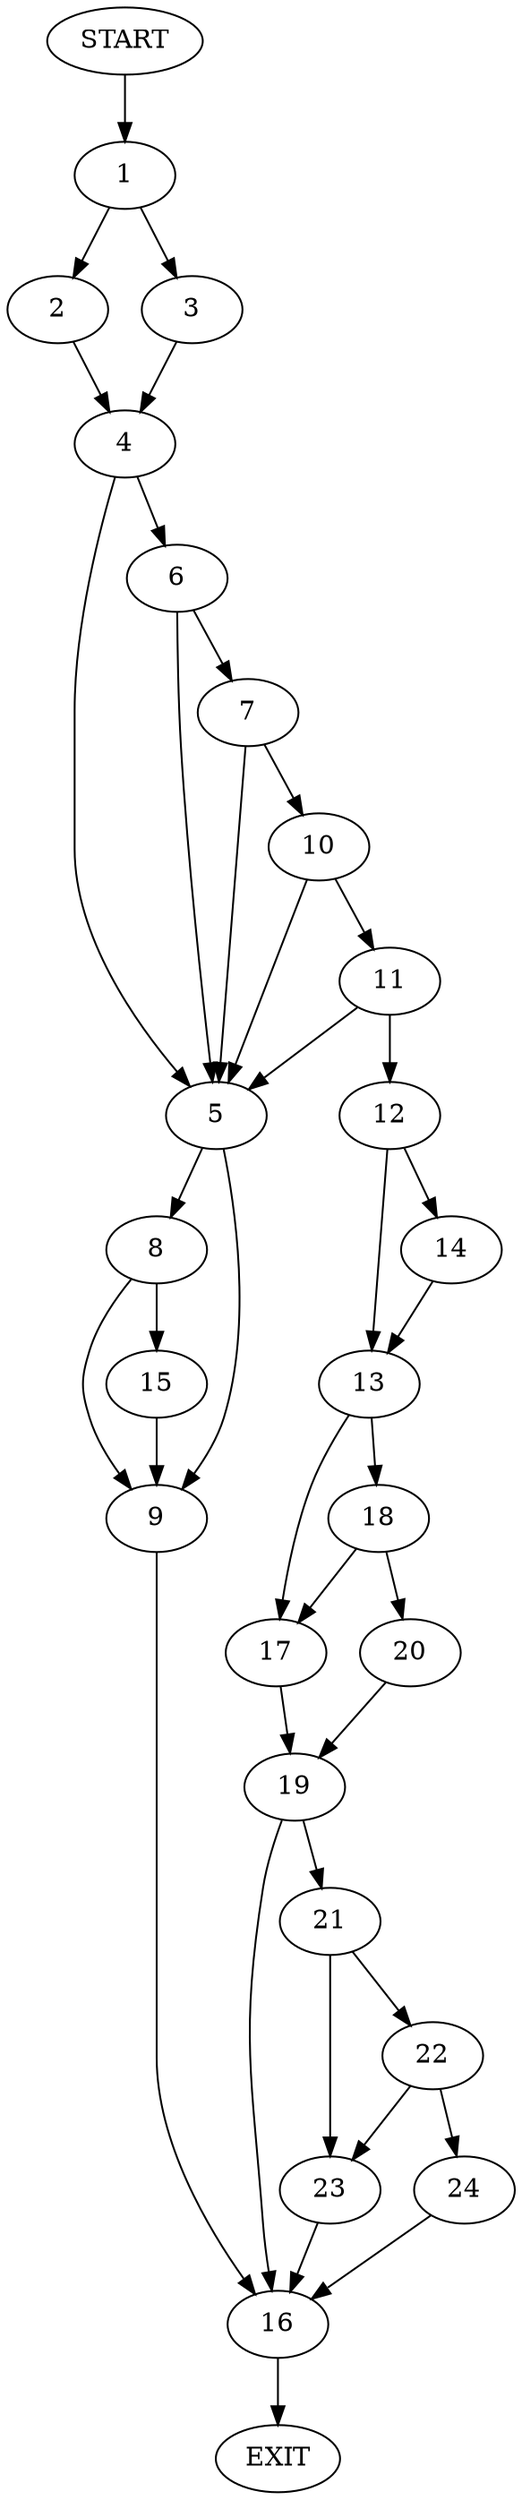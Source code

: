 digraph {
0 [label="START"]
25 [label="EXIT"]
0 -> 1
1 -> 2
1 -> 3
2 -> 4
3 -> 4
4 -> 5
4 -> 6
6 -> 7
6 -> 5
5 -> 8
5 -> 9
7 -> 5
7 -> 10
10 -> 11
10 -> 5
11 -> 5
11 -> 12
12 -> 13
12 -> 14
8 -> 9
8 -> 15
9 -> 16
15 -> 9
16 -> 25
13 -> 17
13 -> 18
14 -> 13
17 -> 19
18 -> 17
18 -> 20
20 -> 19
19 -> 21
19 -> 16
21 -> 22
21 -> 23
23 -> 16
22 -> 24
22 -> 23
24 -> 16
}
